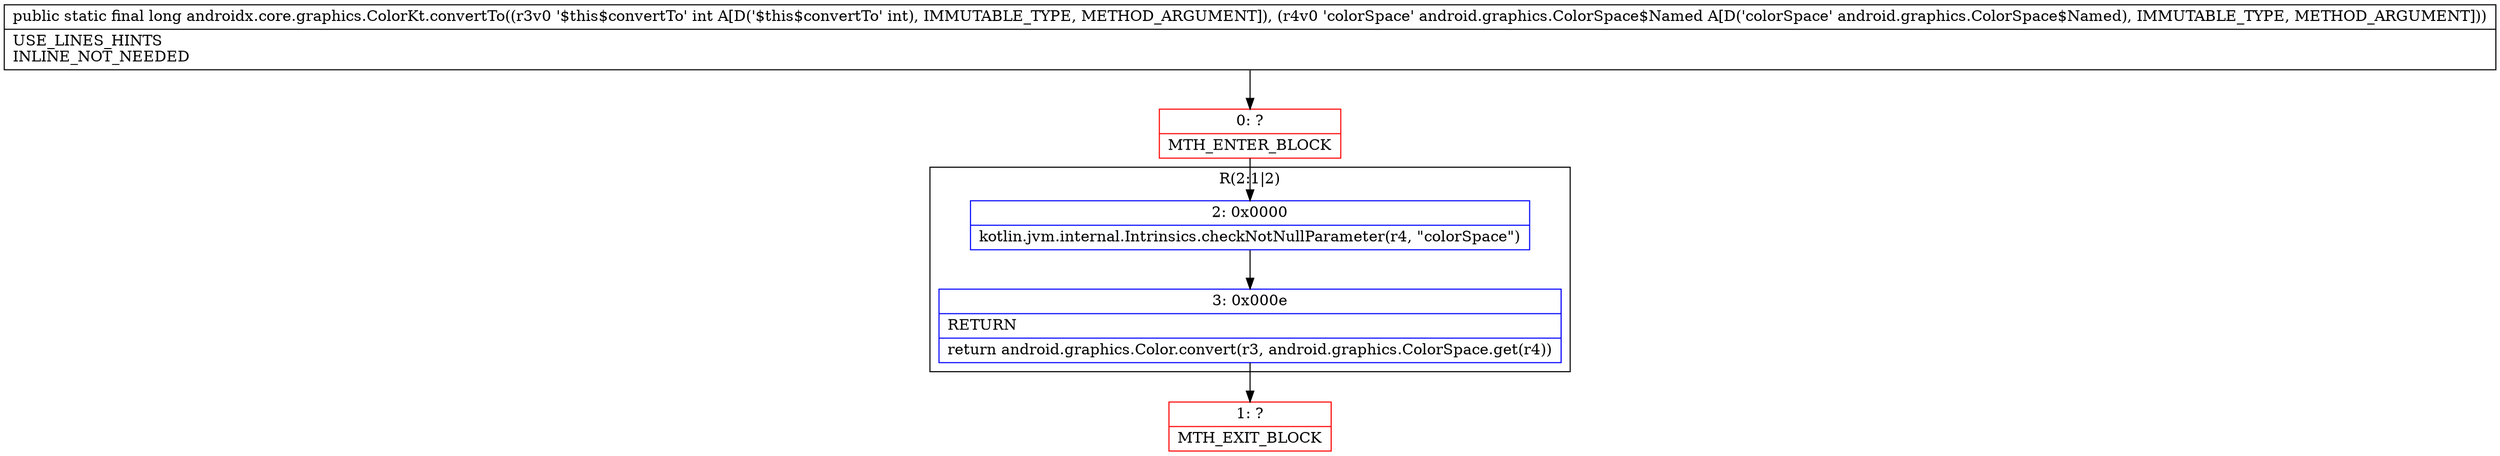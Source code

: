 digraph "CFG forandroidx.core.graphics.ColorKt.convertTo(ILandroid\/graphics\/ColorSpace$Named;)J" {
subgraph cluster_Region_302609890 {
label = "R(2:1|2)";
node [shape=record,color=blue];
Node_2 [shape=record,label="{2\:\ 0x0000|kotlin.jvm.internal.Intrinsics.checkNotNullParameter(r4, \"colorSpace\")\l}"];
Node_3 [shape=record,label="{3\:\ 0x000e|RETURN\l|return android.graphics.Color.convert(r3, android.graphics.ColorSpace.get(r4))\l}"];
}
Node_0 [shape=record,color=red,label="{0\:\ ?|MTH_ENTER_BLOCK\l}"];
Node_1 [shape=record,color=red,label="{1\:\ ?|MTH_EXIT_BLOCK\l}"];
MethodNode[shape=record,label="{public static final long androidx.core.graphics.ColorKt.convertTo((r3v0 '$this$convertTo' int A[D('$this$convertTo' int), IMMUTABLE_TYPE, METHOD_ARGUMENT]), (r4v0 'colorSpace' android.graphics.ColorSpace$Named A[D('colorSpace' android.graphics.ColorSpace$Named), IMMUTABLE_TYPE, METHOD_ARGUMENT]))  | USE_LINES_HINTS\lINLINE_NOT_NEEDED\l}"];
MethodNode -> Node_0;Node_2 -> Node_3;
Node_3 -> Node_1;
Node_0 -> Node_2;
}

